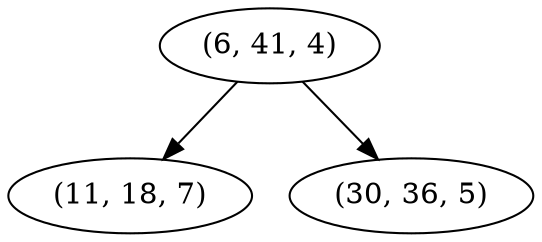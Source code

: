 digraph tree {
    "(6, 41, 4)";
    "(11, 18, 7)";
    "(30, 36, 5)";
    "(6, 41, 4)" -> "(11, 18, 7)";
    "(6, 41, 4)" -> "(30, 36, 5)";
}
